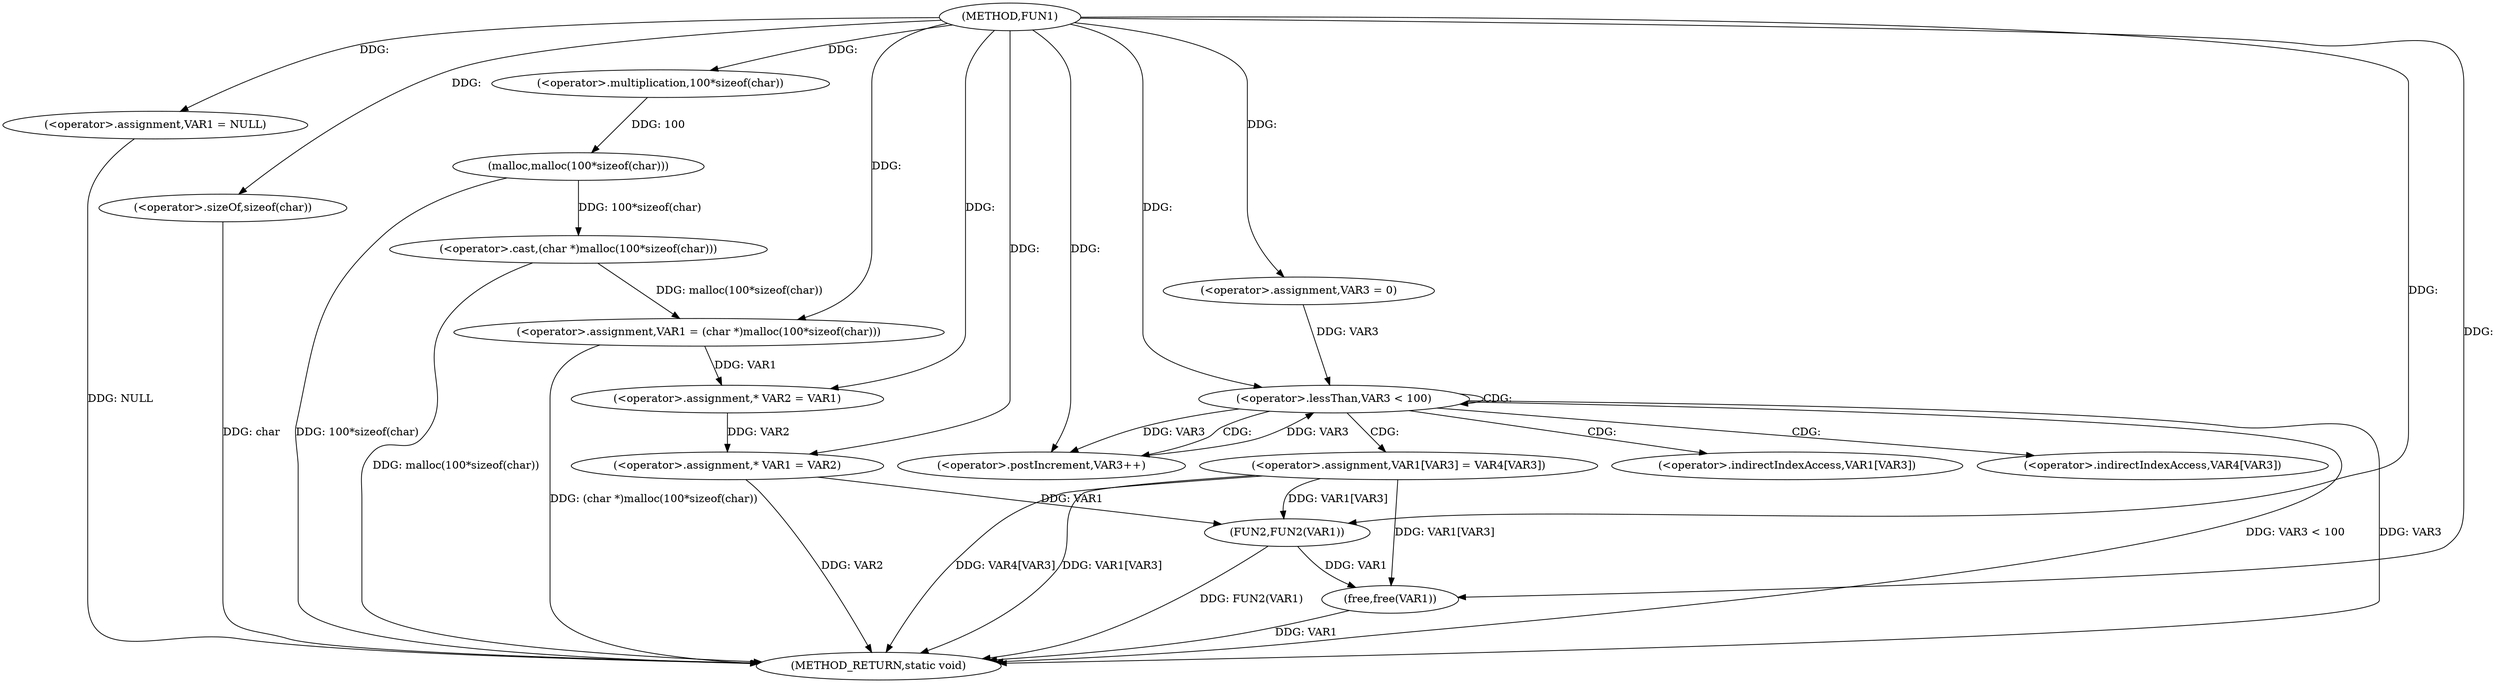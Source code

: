 digraph FUN1 {  
"1000100" [label = "(METHOD,FUN1)" ]
"1000148" [label = "(METHOD_RETURN,static void)" ]
"1000103" [label = "(<operator>.assignment,VAR1 = NULL)" ]
"1000106" [label = "(<operator>.assignment,VAR1 = (char *)malloc(100*sizeof(char)))" ]
"1000108" [label = "(<operator>.cast,(char *)malloc(100*sizeof(char)))" ]
"1000110" [label = "(malloc,malloc(100*sizeof(char)))" ]
"1000111" [label = "(<operator>.multiplication,100*sizeof(char))" ]
"1000113" [label = "(<operator>.sizeOf,sizeof(char))" ]
"1000117" [label = "(<operator>.assignment,* VAR2 = VAR1)" ]
"1000121" [label = "(<operator>.assignment,* VAR1 = VAR2)" ]
"1000128" [label = "(<operator>.assignment,VAR3 = 0)" ]
"1000131" [label = "(<operator>.lessThan,VAR3 < 100)" ]
"1000134" [label = "(<operator>.postIncrement,VAR3++)" ]
"1000137" [label = "(<operator>.assignment,VAR1[VAR3] = VAR4[VAR3])" ]
"1000144" [label = "(FUN2,FUN2(VAR1))" ]
"1000146" [label = "(free,free(VAR1))" ]
"1000138" [label = "(<operator>.indirectIndexAccess,VAR1[VAR3])" ]
"1000141" [label = "(<operator>.indirectIndexAccess,VAR4[VAR3])" ]
  "1000106" -> "1000148"  [ label = "DDG: (char *)malloc(100*sizeof(char))"] 
  "1000103" -> "1000148"  [ label = "DDG: NULL"] 
  "1000113" -> "1000148"  [ label = "DDG: char"] 
  "1000131" -> "1000148"  [ label = "DDG: VAR3 < 100"] 
  "1000121" -> "1000148"  [ label = "DDG: VAR2"] 
  "1000131" -> "1000148"  [ label = "DDG: VAR3"] 
  "1000137" -> "1000148"  [ label = "DDG: VAR4[VAR3]"] 
  "1000144" -> "1000148"  [ label = "DDG: FUN2(VAR1)"] 
  "1000108" -> "1000148"  [ label = "DDG: malloc(100*sizeof(char))"] 
  "1000137" -> "1000148"  [ label = "DDG: VAR1[VAR3]"] 
  "1000146" -> "1000148"  [ label = "DDG: VAR1"] 
  "1000110" -> "1000148"  [ label = "DDG: 100*sizeof(char)"] 
  "1000100" -> "1000103"  [ label = "DDG: "] 
  "1000108" -> "1000106"  [ label = "DDG: malloc(100*sizeof(char))"] 
  "1000100" -> "1000106"  [ label = "DDG: "] 
  "1000110" -> "1000108"  [ label = "DDG: 100*sizeof(char)"] 
  "1000111" -> "1000110"  [ label = "DDG: 100"] 
  "1000100" -> "1000111"  [ label = "DDG: "] 
  "1000100" -> "1000113"  [ label = "DDG: "] 
  "1000106" -> "1000117"  [ label = "DDG: VAR1"] 
  "1000100" -> "1000117"  [ label = "DDG: "] 
  "1000117" -> "1000121"  [ label = "DDG: VAR2"] 
  "1000100" -> "1000121"  [ label = "DDG: "] 
  "1000100" -> "1000128"  [ label = "DDG: "] 
  "1000128" -> "1000131"  [ label = "DDG: VAR3"] 
  "1000134" -> "1000131"  [ label = "DDG: VAR3"] 
  "1000100" -> "1000131"  [ label = "DDG: "] 
  "1000131" -> "1000134"  [ label = "DDG: VAR3"] 
  "1000100" -> "1000134"  [ label = "DDG: "] 
  "1000121" -> "1000144"  [ label = "DDG: VAR1"] 
  "1000137" -> "1000144"  [ label = "DDG: VAR1[VAR3]"] 
  "1000100" -> "1000144"  [ label = "DDG: "] 
  "1000144" -> "1000146"  [ label = "DDG: VAR1"] 
  "1000137" -> "1000146"  [ label = "DDG: VAR1[VAR3]"] 
  "1000100" -> "1000146"  [ label = "DDG: "] 
  "1000131" -> "1000137"  [ label = "CDG: "] 
  "1000131" -> "1000141"  [ label = "CDG: "] 
  "1000131" -> "1000131"  [ label = "CDG: "] 
  "1000131" -> "1000138"  [ label = "CDG: "] 
  "1000131" -> "1000134"  [ label = "CDG: "] 
}
